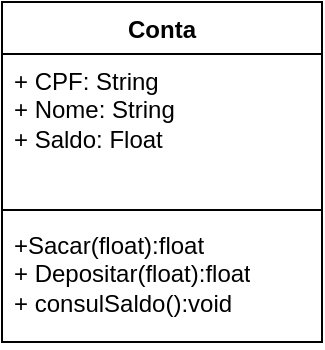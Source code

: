 <mxfile version="27.0.6">
  <diagram name="Página-1" id="INNiiAVyTxuKa7x1sxgb">
    <mxGraphModel dx="1106" dy="605" grid="1" gridSize="10" guides="1" tooltips="1" connect="1" arrows="1" fold="1" page="1" pageScale="1" pageWidth="827" pageHeight="1169" math="0" shadow="0">
      <root>
        <mxCell id="0" />
        <mxCell id="1" parent="0" />
        <mxCell id="inlHn35MBjqISTjBWXPn-8" value="Conta" style="swimlane;fontStyle=1;align=center;verticalAlign=top;childLayout=stackLayout;horizontal=1;startSize=26;horizontalStack=0;resizeParent=1;resizeParentMax=0;resizeLast=0;collapsible=1;marginBottom=0;whiteSpace=wrap;html=1;" vertex="1" parent="1">
          <mxGeometry x="320" y="140" width="160" height="170" as="geometry" />
        </mxCell>
        <mxCell id="inlHn35MBjqISTjBWXPn-9" value="+ CPF: String&lt;div&gt;+ Nome: String&lt;/div&gt;&lt;div&gt;+ Saldo: Float&lt;/div&gt;" style="text;strokeColor=none;fillColor=none;align=left;verticalAlign=top;spacingLeft=4;spacingRight=4;overflow=hidden;rotatable=0;points=[[0,0.5],[1,0.5]];portConstraint=eastwest;whiteSpace=wrap;html=1;" vertex="1" parent="inlHn35MBjqISTjBWXPn-8">
          <mxGeometry y="26" width="160" height="74" as="geometry" />
        </mxCell>
        <mxCell id="inlHn35MBjqISTjBWXPn-10" value="" style="line;strokeWidth=1;fillColor=none;align=left;verticalAlign=middle;spacingTop=-1;spacingLeft=3;spacingRight=3;rotatable=0;labelPosition=right;points=[];portConstraint=eastwest;strokeColor=inherit;" vertex="1" parent="inlHn35MBjqISTjBWXPn-8">
          <mxGeometry y="100" width="160" height="8" as="geometry" />
        </mxCell>
        <mxCell id="inlHn35MBjqISTjBWXPn-11" value="+Sacar(float):float&lt;div&gt;+ Depositar(float):float&lt;/div&gt;&lt;div&gt;+ consulSaldo():void&lt;/div&gt;" style="text;strokeColor=none;fillColor=none;align=left;verticalAlign=top;spacingLeft=4;spacingRight=4;overflow=hidden;rotatable=0;points=[[0,0.5],[1,0.5]];portConstraint=eastwest;whiteSpace=wrap;html=1;" vertex="1" parent="inlHn35MBjqISTjBWXPn-8">
          <mxGeometry y="108" width="160" height="62" as="geometry" />
        </mxCell>
      </root>
    </mxGraphModel>
  </diagram>
</mxfile>
